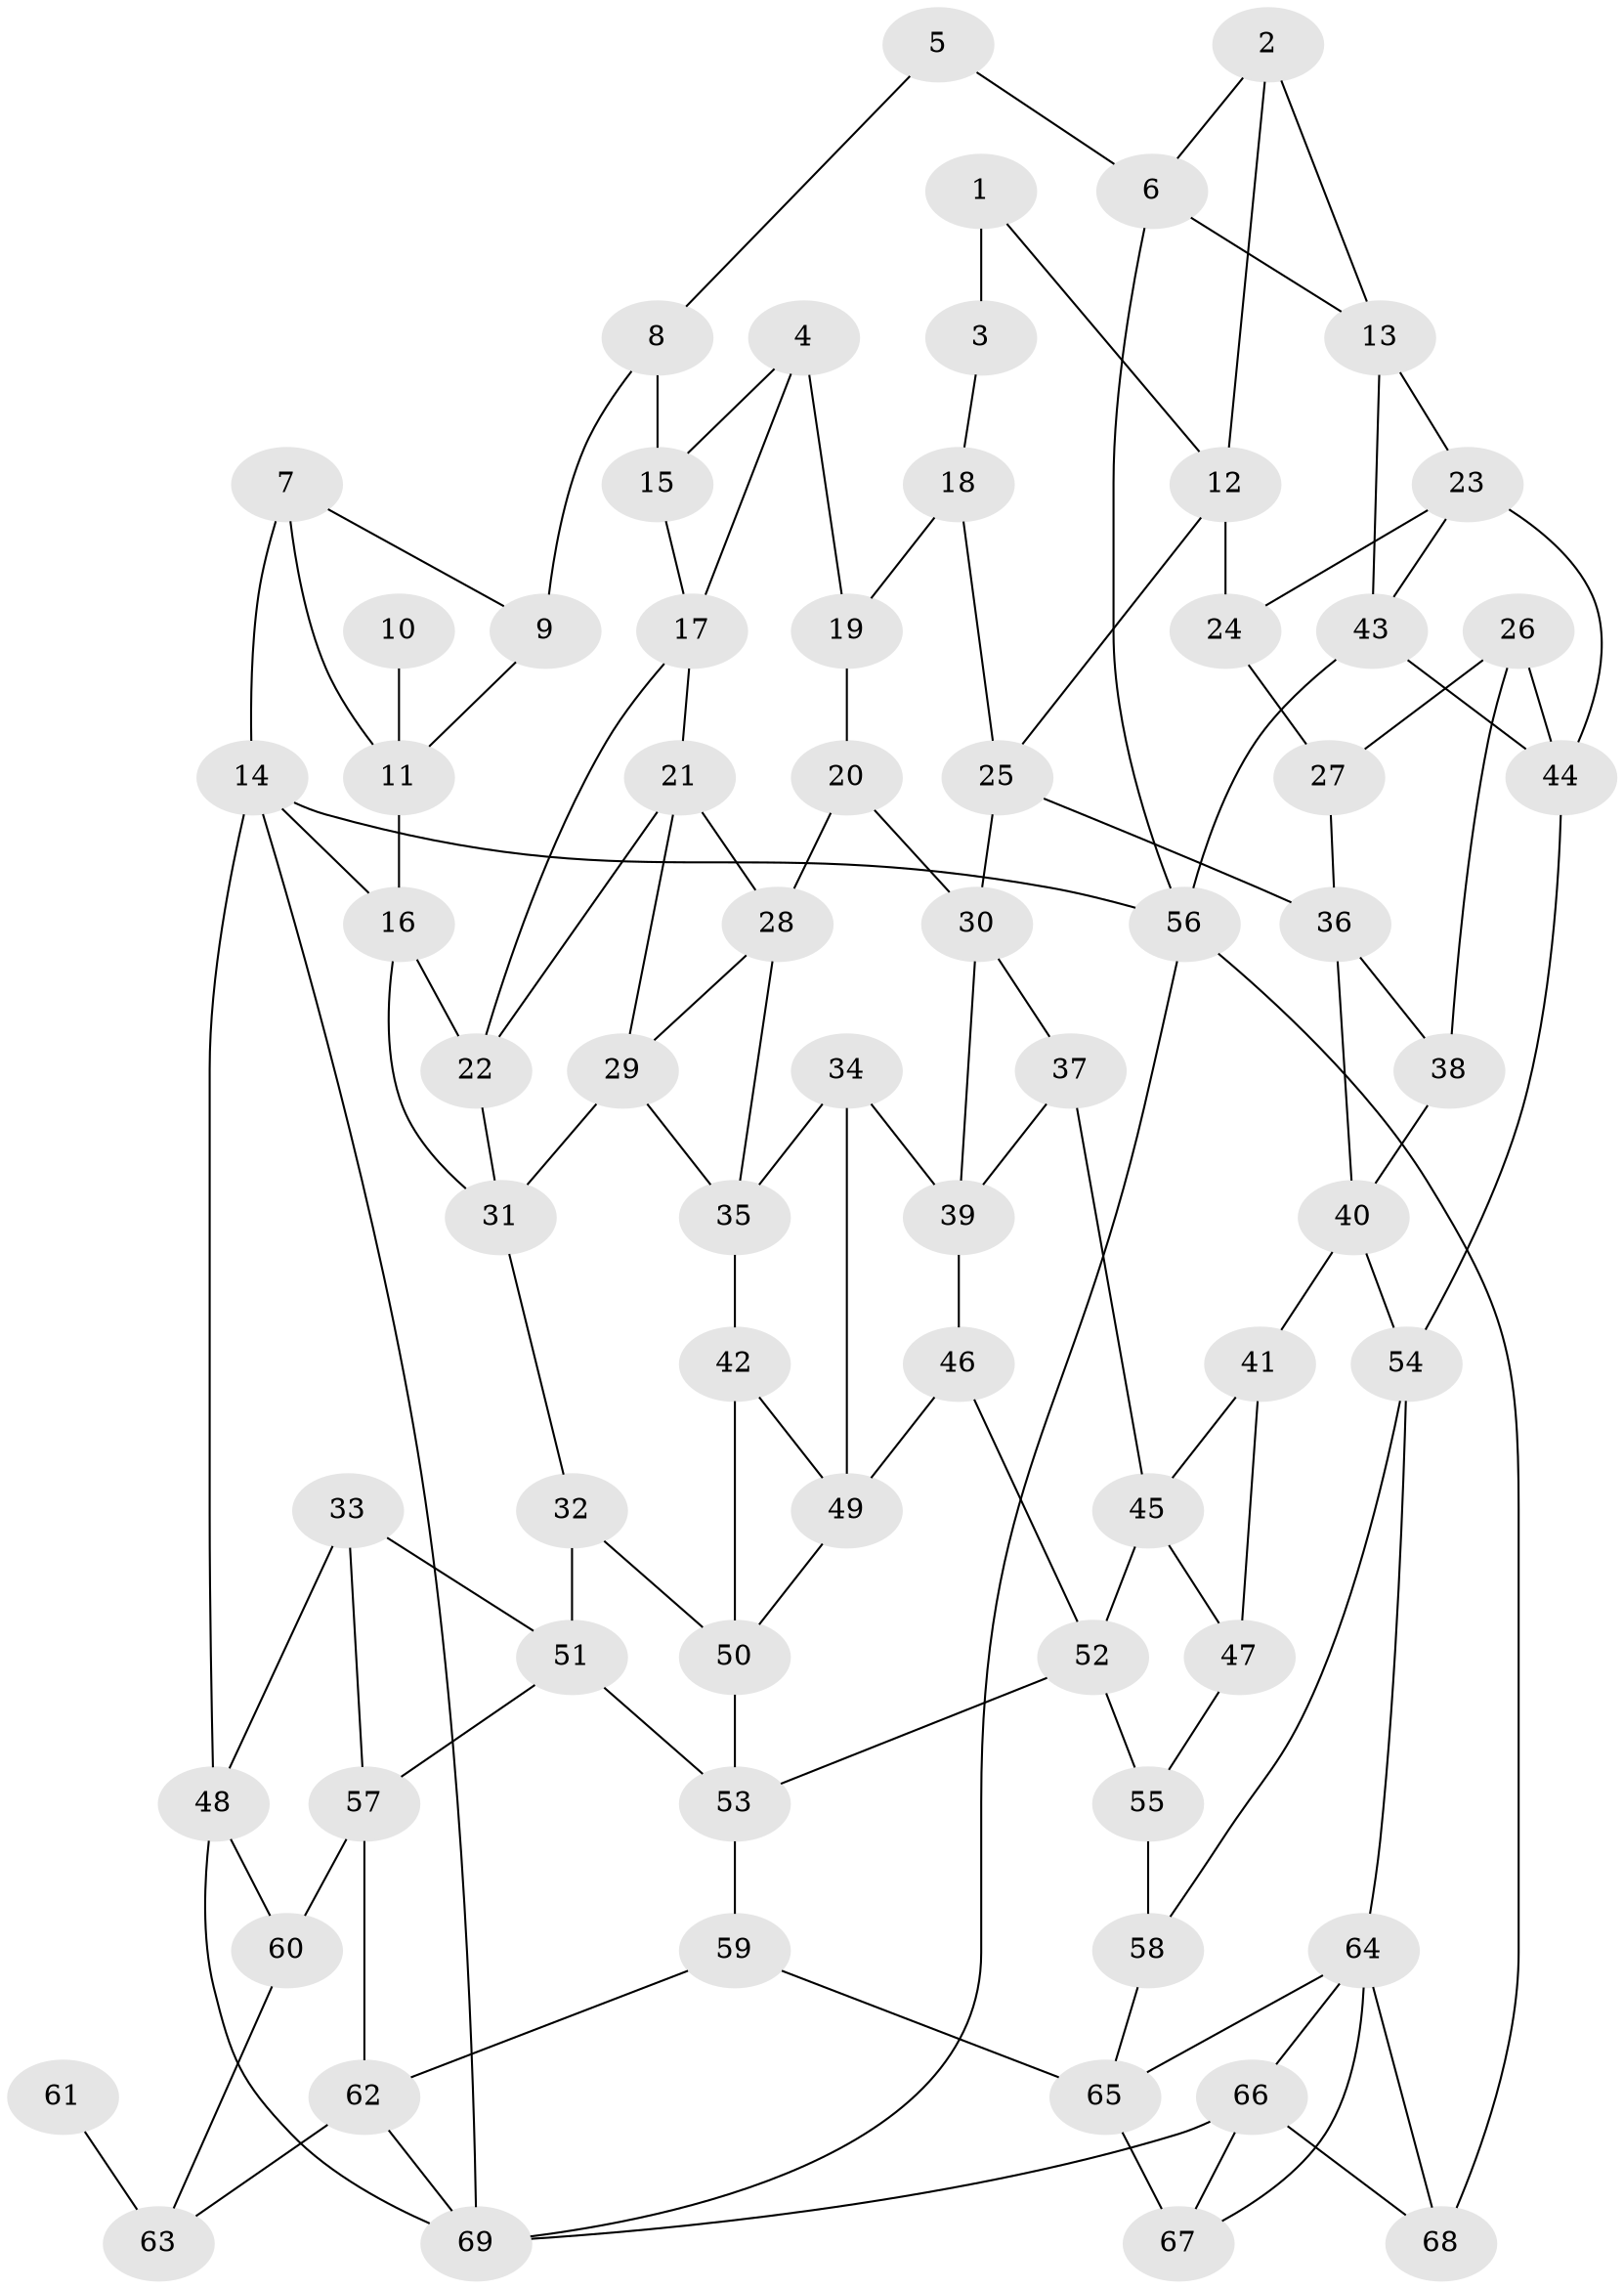 // original degree distribution, {3: 0.028985507246376812, 5: 0.43478260869565216, 6: 0.2753623188405797, 4: 0.2608695652173913}
// Generated by graph-tools (version 1.1) at 2025/38/03/04/25 23:38:25]
// undirected, 69 vertices, 120 edges
graph export_dot {
  node [color=gray90,style=filled];
  1;
  2;
  3;
  4;
  5;
  6;
  7;
  8;
  9;
  10;
  11;
  12;
  13;
  14;
  15;
  16;
  17;
  18;
  19;
  20;
  21;
  22;
  23;
  24;
  25;
  26;
  27;
  28;
  29;
  30;
  31;
  32;
  33;
  34;
  35;
  36;
  37;
  38;
  39;
  40;
  41;
  42;
  43;
  44;
  45;
  46;
  47;
  48;
  49;
  50;
  51;
  52;
  53;
  54;
  55;
  56;
  57;
  58;
  59;
  60;
  61;
  62;
  63;
  64;
  65;
  66;
  67;
  68;
  69;
  1 -- 3 [weight=2.0];
  1 -- 12 [weight=1.0];
  2 -- 6 [weight=1.0];
  2 -- 12 [weight=1.0];
  2 -- 13 [weight=1.0];
  3 -- 18 [weight=1.0];
  4 -- 15 [weight=1.0];
  4 -- 17 [weight=1.0];
  4 -- 19 [weight=1.0];
  5 -- 6 [weight=1.0];
  5 -- 8 [weight=1.0];
  6 -- 13 [weight=1.0];
  6 -- 56 [weight=1.0];
  7 -- 9 [weight=1.0];
  7 -- 11 [weight=1.0];
  7 -- 14 [weight=1.0];
  8 -- 9 [weight=1.0];
  8 -- 15 [weight=2.0];
  9 -- 11 [weight=1.0];
  10 -- 11 [weight=2.0];
  11 -- 16 [weight=1.0];
  12 -- 24 [weight=1.0];
  12 -- 25 [weight=1.0];
  13 -- 23 [weight=1.0];
  13 -- 43 [weight=1.0];
  14 -- 16 [weight=1.0];
  14 -- 48 [weight=1.0];
  14 -- 56 [weight=1.0];
  14 -- 69 [weight=1.0];
  15 -- 17 [weight=1.0];
  16 -- 22 [weight=1.0];
  16 -- 31 [weight=1.0];
  17 -- 21 [weight=1.0];
  17 -- 22 [weight=1.0];
  18 -- 19 [weight=2.0];
  18 -- 25 [weight=1.0];
  19 -- 20 [weight=1.0];
  20 -- 28 [weight=1.0];
  20 -- 30 [weight=1.0];
  21 -- 22 [weight=1.0];
  21 -- 28 [weight=1.0];
  21 -- 29 [weight=1.0];
  22 -- 31 [weight=1.0];
  23 -- 24 [weight=1.0];
  23 -- 43 [weight=1.0];
  23 -- 44 [weight=1.0];
  24 -- 27 [weight=2.0];
  25 -- 30 [weight=1.0];
  25 -- 36 [weight=1.0];
  26 -- 27 [weight=1.0];
  26 -- 38 [weight=1.0];
  26 -- 44 [weight=1.0];
  27 -- 36 [weight=1.0];
  28 -- 29 [weight=1.0];
  28 -- 35 [weight=1.0];
  29 -- 31 [weight=1.0];
  29 -- 35 [weight=1.0];
  30 -- 37 [weight=1.0];
  30 -- 39 [weight=1.0];
  31 -- 32 [weight=1.0];
  32 -- 50 [weight=1.0];
  32 -- 51 [weight=1.0];
  33 -- 48 [weight=1.0];
  33 -- 51 [weight=1.0];
  33 -- 57 [weight=1.0];
  34 -- 35 [weight=1.0];
  34 -- 39 [weight=1.0];
  34 -- 49 [weight=1.0];
  35 -- 42 [weight=1.0];
  36 -- 38 [weight=1.0];
  36 -- 40 [weight=1.0];
  37 -- 39 [weight=1.0];
  37 -- 45 [weight=1.0];
  38 -- 40 [weight=2.0];
  39 -- 46 [weight=1.0];
  40 -- 41 [weight=2.0];
  40 -- 54 [weight=1.0];
  41 -- 45 [weight=1.0];
  41 -- 47 [weight=1.0];
  42 -- 49 [weight=1.0];
  42 -- 50 [weight=1.0];
  43 -- 44 [weight=1.0];
  43 -- 56 [weight=2.0];
  44 -- 54 [weight=1.0];
  45 -- 47 [weight=1.0];
  45 -- 52 [weight=1.0];
  46 -- 49 [weight=1.0];
  46 -- 52 [weight=1.0];
  47 -- 55 [weight=1.0];
  48 -- 60 [weight=1.0];
  48 -- 69 [weight=1.0];
  49 -- 50 [weight=1.0];
  50 -- 53 [weight=1.0];
  51 -- 53 [weight=1.0];
  51 -- 57 [weight=1.0];
  52 -- 53 [weight=1.0];
  52 -- 55 [weight=1.0];
  53 -- 59 [weight=1.0];
  54 -- 58 [weight=1.0];
  54 -- 64 [weight=1.0];
  55 -- 58 [weight=2.0];
  56 -- 68 [weight=1.0];
  56 -- 69 [weight=1.0];
  57 -- 60 [weight=1.0];
  57 -- 62 [weight=1.0];
  58 -- 65 [weight=1.0];
  59 -- 62 [weight=1.0];
  59 -- 65 [weight=1.0];
  60 -- 63 [weight=1.0];
  61 -- 63 [weight=2.0];
  62 -- 63 [weight=1.0];
  62 -- 69 [weight=1.0];
  64 -- 65 [weight=1.0];
  64 -- 66 [weight=1.0];
  64 -- 67 [weight=1.0];
  64 -- 68 [weight=1.0];
  65 -- 67 [weight=2.0];
  66 -- 67 [weight=1.0];
  66 -- 68 [weight=1.0];
  66 -- 69 [weight=1.0];
}
